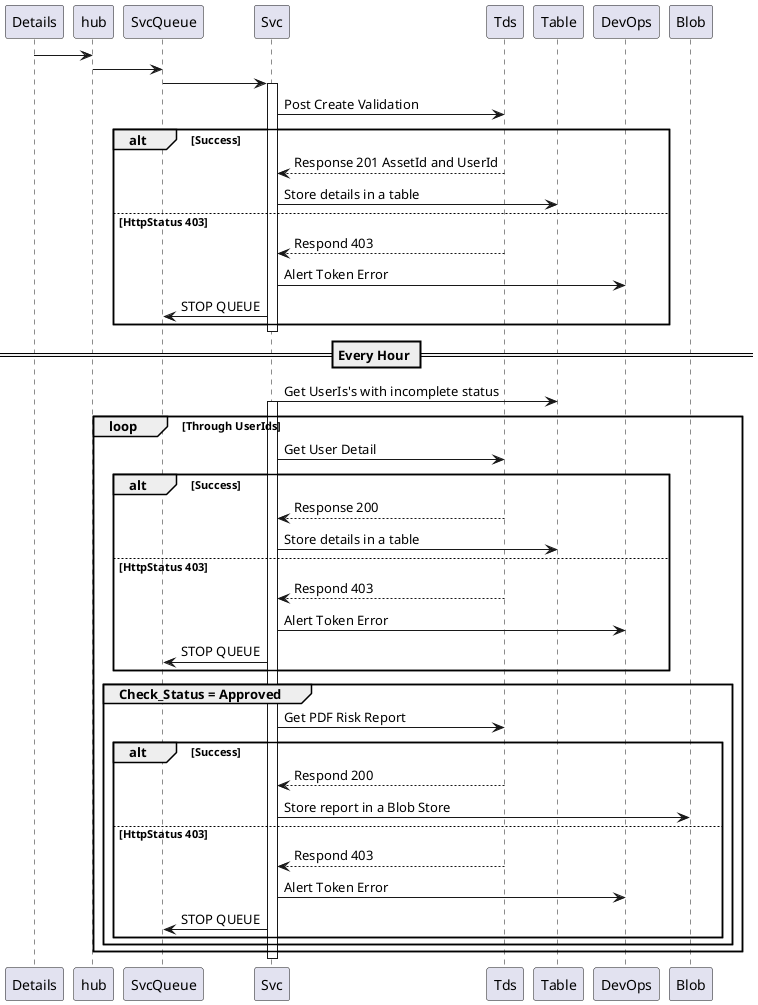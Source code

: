 @startuml HomePpl Service

Details -> hub
hub -> SvcQueue
SvcQueue -> Svc
Activate Svc
Svc -> Tds : Post Create Validation
alt Success
Svc <-- Tds : Response 201 AssetId and UserId
Svc -> Table : Store details in a table
else HttpStatus 403
Svc <-- Tds : Respond 403
Svc -> DevOps : Alert Token Error
Svc -> SvcQueue : STOP QUEUE
end
Deactivate Svc

== Every Hour ==
Svc -> Table : Get UserIs's with incomplete status
Activate Svc
Loop Through UserIds
    Svc -> Tds : Get User Detail
    alt Success
        Svc <-- Tds : Response 200
        Svc -> Table : Store details in a table
    else HttpStatus 403
        Svc <-- Tds : Respond 403
        Svc -> DevOps : Alert Token Error
        Svc -> SvcQueue : STOP QUEUE
    end
        Group Check_Status = Approved
            Svc -> Tds : Get PDF Risk Report
            alt Success
                Svc <-- Tds : Respond 200
                Svc -> Blob : Store report in a Blob Store
            else HttpStatus 403
                Svc <-- Tds : Respond 403
                Svc -> DevOps : Alert Token Error
                Svc -> SvcQueue : STOP QUEUE
            end
        End
End
Deactivate Svc


@enduml